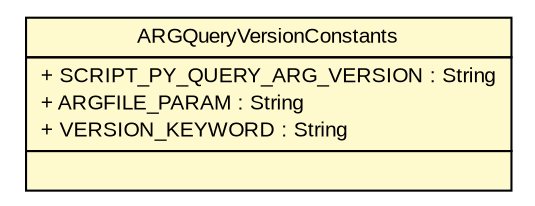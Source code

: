 #!/usr/local/bin/dot
#
# Class diagram 
# Generated by UMLGraph version R5_6-24-gf6e263 (http://www.umlgraph.org/)
#

digraph G {
	edge [fontname="arial",fontsize=10,labelfontname="arial",labelfontsize=10];
	node [fontname="arial",fontsize=10,shape=plaintext];
	nodesep=0.25;
	ranksep=0.5;
	// gov.sandia.cf.application.configuration.arg.ARGQueryVersionConstants
	c45991 [label=<<table title="gov.sandia.cf.application.configuration.arg.ARGQueryVersionConstants" border="0" cellborder="1" cellspacing="0" cellpadding="2" port="p" bgcolor="lemonChiffon" href="./ARGQueryVersionConstants.html">
		<tr><td><table border="0" cellspacing="0" cellpadding="1">
<tr><td align="center" balign="center"> ARGQueryVersionConstants </td></tr>
		</table></td></tr>
		<tr><td><table border="0" cellspacing="0" cellpadding="1">
<tr><td align="left" balign="left"> + SCRIPT_PY_QUERY_ARG_VERSION : String </td></tr>
<tr><td align="left" balign="left"> + ARGFILE_PARAM : String </td></tr>
<tr><td align="left" balign="left"> + VERSION_KEYWORD : String </td></tr>
		</table></td></tr>
		<tr><td><table border="0" cellspacing="0" cellpadding="1">
<tr><td align="left" balign="left">  </td></tr>
		</table></td></tr>
		</table>>, URL="./ARGQueryVersionConstants.html", fontname="arial", fontcolor="black", fontsize=10.0];
}

